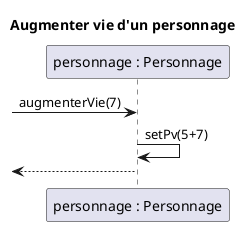 @startuml
title "Augmenter vie d'un personnage"

participant "personnage : Personnage" as personnage



-> personnage  : augmenterVie(7)
personnage  -> personnage  : setPv(5+7)
<-- personnage
deactivate personnage
@enduml